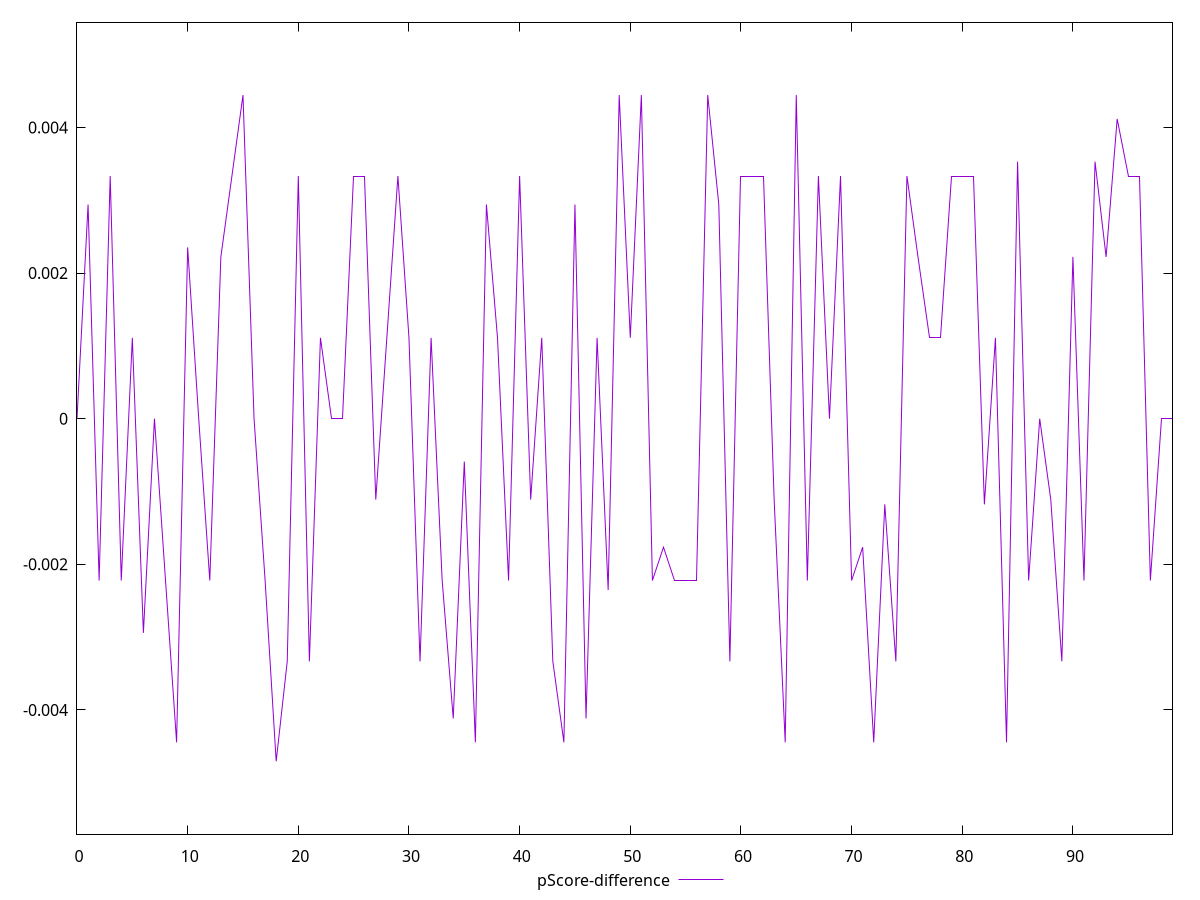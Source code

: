 reset

$pScoreDifference <<EOF
0 0
1 0.002941176470588225
2 -0.0022222222222222365
3 0.0033333333333334103
4 -0.0022222222222222365
5 0.0011111111111110628
6 -0.002941176470588225
7 0
8 -0.0022222222222222365
9 -0.004444444444444362
10 0.002352941176470613
11 0
12 -0.0022222222222222365
13 0.0022222222222222365
14 0.0033333333333334103
15 0.004444444444444473
16 0
17 -0.0022222222222222365
18 -0.004705882352941171
19 -0.0033333333333332993
20 0.0033333333333334103
21 -0.0033333333333332993
22 0.0011111111111111738
23 0
24 0
25 0.0033333333333334103
26 0.0033333333333334103
27 -0.0011111111111110628
28 0.0011111111111110628
29 0.0033333333333334103
30 0.0011111111111110628
31 -0.0033333333333332993
32 0.0011111111111111738
33 -0.0022222222222222365
34 -0.004117647058823504
35 -0.0005882352941176117
36 -0.004444444444444473
37 0.002941176470588225
38 0.0011111111111111738
39 -0.0022222222222222365
40 0.0033333333333334103
41 -0.0011111111111111738
42 0.0011111111111110628
43 -0.0033333333333332993
44 -0.004444444444444362
45 0.002941176470588225
46 -0.004117647058823504
47 0.0011111111111111738
48 -0.002352941176470613
49 0.004444444444444473
50 0.0011111111111111738
51 0.004444444444444473
52 -0.0022222222222222365
53 -0.001764705882352946
54 -0.0022222222222222365
55 -0.0022222222222222365
56 -0.0022222222222222365
57 0.004444444444444473
58 0.002941176470588225
59 -0.0033333333333332993
60 0.0033333333333334103
61 0.0033333333333334103
62 0.0033333333333334103
63 -0.0011111111111110628
64 -0.004444444444444362
65 0.004444444444444473
66 -0.0022222222222222365
67 0.0033333333333332993
68 0
69 0.0033333333333334103
70 -0.0022222222222222365
71 -0.001764705882352946
72 -0.004444444444444473
73 -0.0011764705882353343
74 -0.0033333333333332993
75 0.0033333333333334103
76 0.0022222222222222365
77 0.0011111111111110628
78 0.0011111111111110628
79 0.0033333333333334103
80 0.0033333333333334103
81 0.0033333333333334103
82 -0.0011764705882353343
83 0.0011111111111110628
84 -0.004444444444444362
85 0.0035294117647058365
86 -0.0022222222222222365
87 0
88 -0.0011111111111110628
89 -0.0033333333333334103
90 0.0022222222222222365
91 -0.0022222222222222365
92 0.003529411764705892
93 0.0022222222222222365
94 0.004117647058823559
95 0.0033333333333334103
96 0.0033333333333334103
97 -0.0022222222222222365
98 0
99 0
EOF

set key outside below
set xrange [0:99]
set yrange [-0.005705882352941171:0.005444444444444473]
set trange [-0.005705882352941171:0.005444444444444473]
set terminal svg size 640, 500 enhanced background rgb 'white'
set output "report_00015_2021-02-09T16-11-33.973Z/uses-http2/samples/pages+cached+noadtech+nomedia+nocss/pScore-difference/values.svg"

plot $pScoreDifference title "pScore-difference" with line

reset
